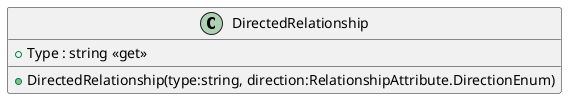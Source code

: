 @startuml
class DirectedRelationship {
    + Type : string <<get>>
    + DirectedRelationship(type:string, direction:RelationshipAttribute.DirectionEnum)
}
@enduml
